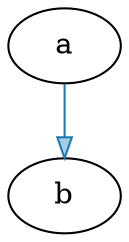 strict digraph{
    a{shape="ellipse" style="filled" fillcolor="#1f77b4"}
    b{shape="polygon" style="filled" fillcolor="#ff7f0e"}
    a -> b [fillcolor="#a6cee3" color="#1f78b4"]
}